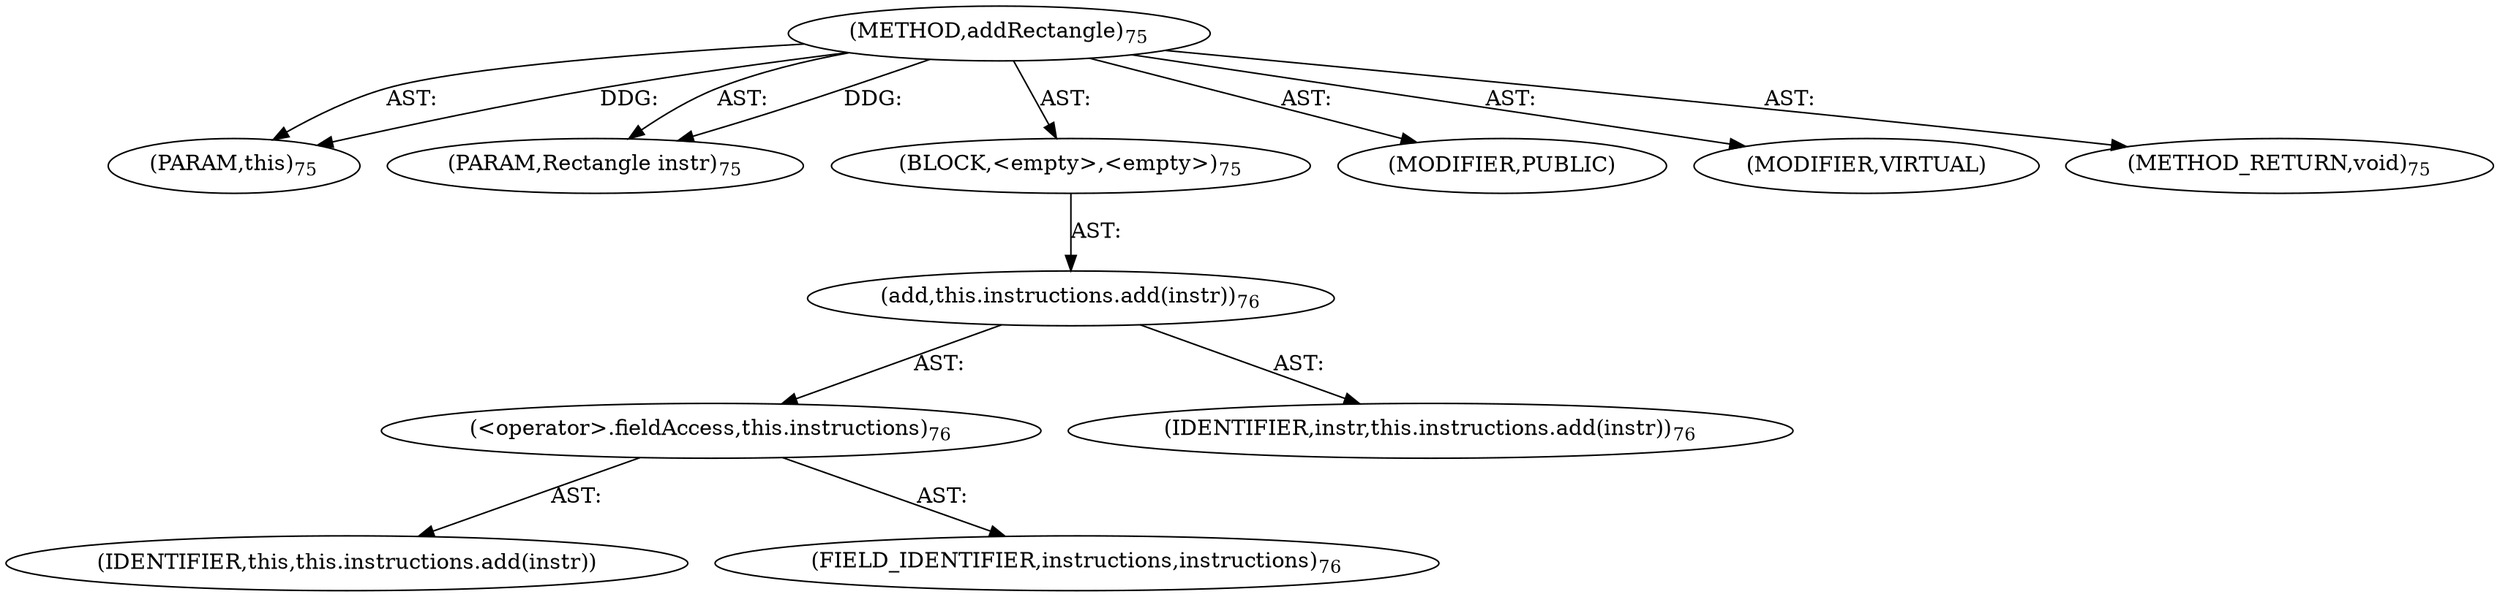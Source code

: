 digraph "addRectangle" {  
"111669149698" [label = <(METHOD,addRectangle)<SUB>75</SUB>> ]
"115964116996" [label = <(PARAM,this)<SUB>75</SUB>> ]
"115964116997" [label = <(PARAM,Rectangle instr)<SUB>75</SUB>> ]
"25769803778" [label = <(BLOCK,&lt;empty&gt;,&lt;empty&gt;)<SUB>75</SUB>> ]
"30064771076" [label = <(add,this.instructions.add(instr))<SUB>76</SUB>> ]
"30064771077" [label = <(&lt;operator&gt;.fieldAccess,this.instructions)<SUB>76</SUB>> ]
"68719476740" [label = <(IDENTIFIER,this,this.instructions.add(instr))> ]
"55834574850" [label = <(FIELD_IDENTIFIER,instructions,instructions)<SUB>76</SUB>> ]
"68719476741" [label = <(IDENTIFIER,instr,this.instructions.add(instr))<SUB>76</SUB>> ]
"133143986181" [label = <(MODIFIER,PUBLIC)> ]
"133143986182" [label = <(MODIFIER,VIRTUAL)> ]
"128849018882" [label = <(METHOD_RETURN,void)<SUB>75</SUB>> ]
  "111669149698" -> "115964116996"  [ label = "AST: "] 
  "111669149698" -> "115964116997"  [ label = "AST: "] 
  "111669149698" -> "25769803778"  [ label = "AST: "] 
  "111669149698" -> "133143986181"  [ label = "AST: "] 
  "111669149698" -> "133143986182"  [ label = "AST: "] 
  "111669149698" -> "128849018882"  [ label = "AST: "] 
  "25769803778" -> "30064771076"  [ label = "AST: "] 
  "30064771076" -> "30064771077"  [ label = "AST: "] 
  "30064771076" -> "68719476741"  [ label = "AST: "] 
  "30064771077" -> "68719476740"  [ label = "AST: "] 
  "30064771077" -> "55834574850"  [ label = "AST: "] 
  "111669149698" -> "115964116996"  [ label = "DDG: "] 
  "111669149698" -> "115964116997"  [ label = "DDG: "] 
}
